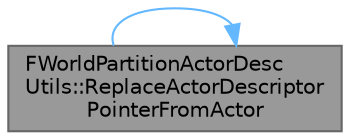 digraph "FWorldPartitionActorDescUtils::ReplaceActorDescriptorPointerFromActor"
{
 // INTERACTIVE_SVG=YES
 // LATEX_PDF_SIZE
  bgcolor="transparent";
  edge [fontname=Helvetica,fontsize=10,labelfontname=Helvetica,labelfontsize=10];
  node [fontname=Helvetica,fontsize=10,shape=box,height=0.2,width=0.4];
  rankdir="LR";
  Node1 [id="Node000001",label="FWorldPartitionActorDesc\lUtils::ReplaceActorDescriptor\lPointerFromActor",height=0.2,width=0.4,color="gray40", fillcolor="grey60", style="filled", fontcolor="black",tooltip="Replaces the actor descriptor's actor pointer with the provided new actor pointer."];
  Node1 -> Node1 [id="edge1_Node000001_Node000001",color="steelblue1",style="solid",tooltip=" "];
}
